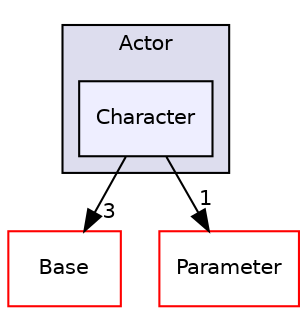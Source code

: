digraph "C:/Users/maila/Documents/GitHub/TinyGame/TinyGame/Game/Actor/Character" {
  compound=true
  node [ fontsize="10", fontname="Helvetica"];
  edge [ labelfontsize="10", labelfontname="Helvetica"];
  subgraph clusterdir_2cf8f863bc17b6a2726309cd38e950ea {
    graph [ bgcolor="#ddddee", pencolor="black", label="Actor" fontname="Helvetica", fontsize="10", URL="dir_2cf8f863bc17b6a2726309cd38e950ea.html"]
  dir_24d99319a3c8d9159e1a1362018456c1 [shape=box, label="Character", style="filled", fillcolor="#eeeeff", pencolor="black", URL="dir_24d99319a3c8d9159e1a1362018456c1.html"];
  }
  dir_4e5098fc5bf43341f4ba0ce8acfd732c [shape=box label="Base" fillcolor="white" style="filled" color="red" URL="dir_4e5098fc5bf43341f4ba0ce8acfd732c.html"];
  dir_55b3ab546b08e36647a2c77df7cb9565 [shape=box label="Parameter" fillcolor="white" style="filled" color="red" URL="dir_55b3ab546b08e36647a2c77df7cb9565.html"];
  dir_24d99319a3c8d9159e1a1362018456c1->dir_4e5098fc5bf43341f4ba0ce8acfd732c [headlabel="3", labeldistance=1.5 headhref="dir_000021_000001.html"];
  dir_24d99319a3c8d9159e1a1362018456c1->dir_55b3ab546b08e36647a2c77df7cb9565 [headlabel="1", labeldistance=1.5 headhref="dir_000021_000023.html"];
}
